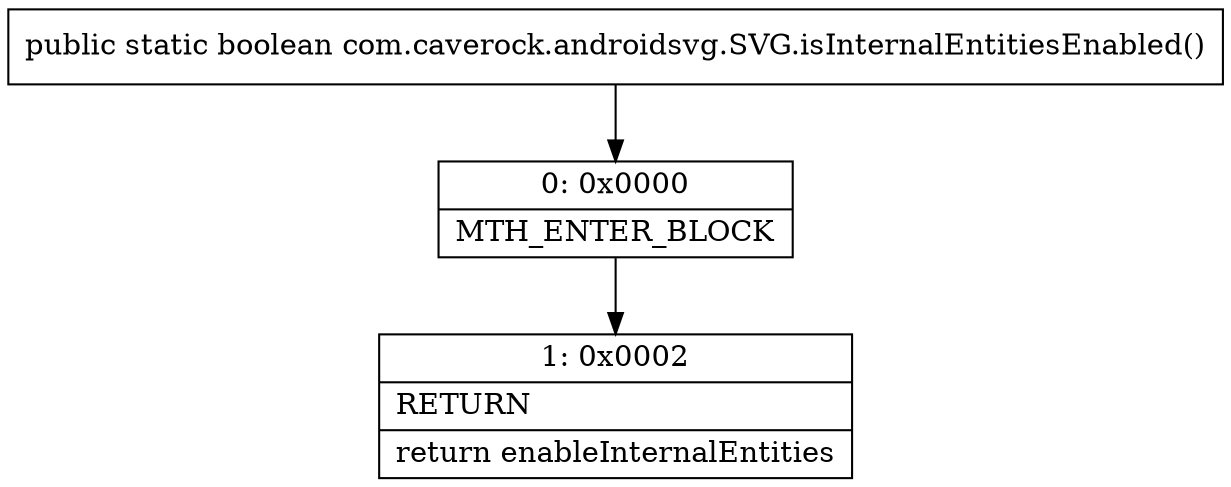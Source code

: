 digraph "CFG forcom.caverock.androidsvg.SVG.isInternalEntitiesEnabled()Z" {
Node_0 [shape=record,label="{0\:\ 0x0000|MTH_ENTER_BLOCK\l}"];
Node_1 [shape=record,label="{1\:\ 0x0002|RETURN\l|return enableInternalEntities\l}"];
MethodNode[shape=record,label="{public static boolean com.caverock.androidsvg.SVG.isInternalEntitiesEnabled() }"];
MethodNode -> Node_0;
Node_0 -> Node_1;
}

